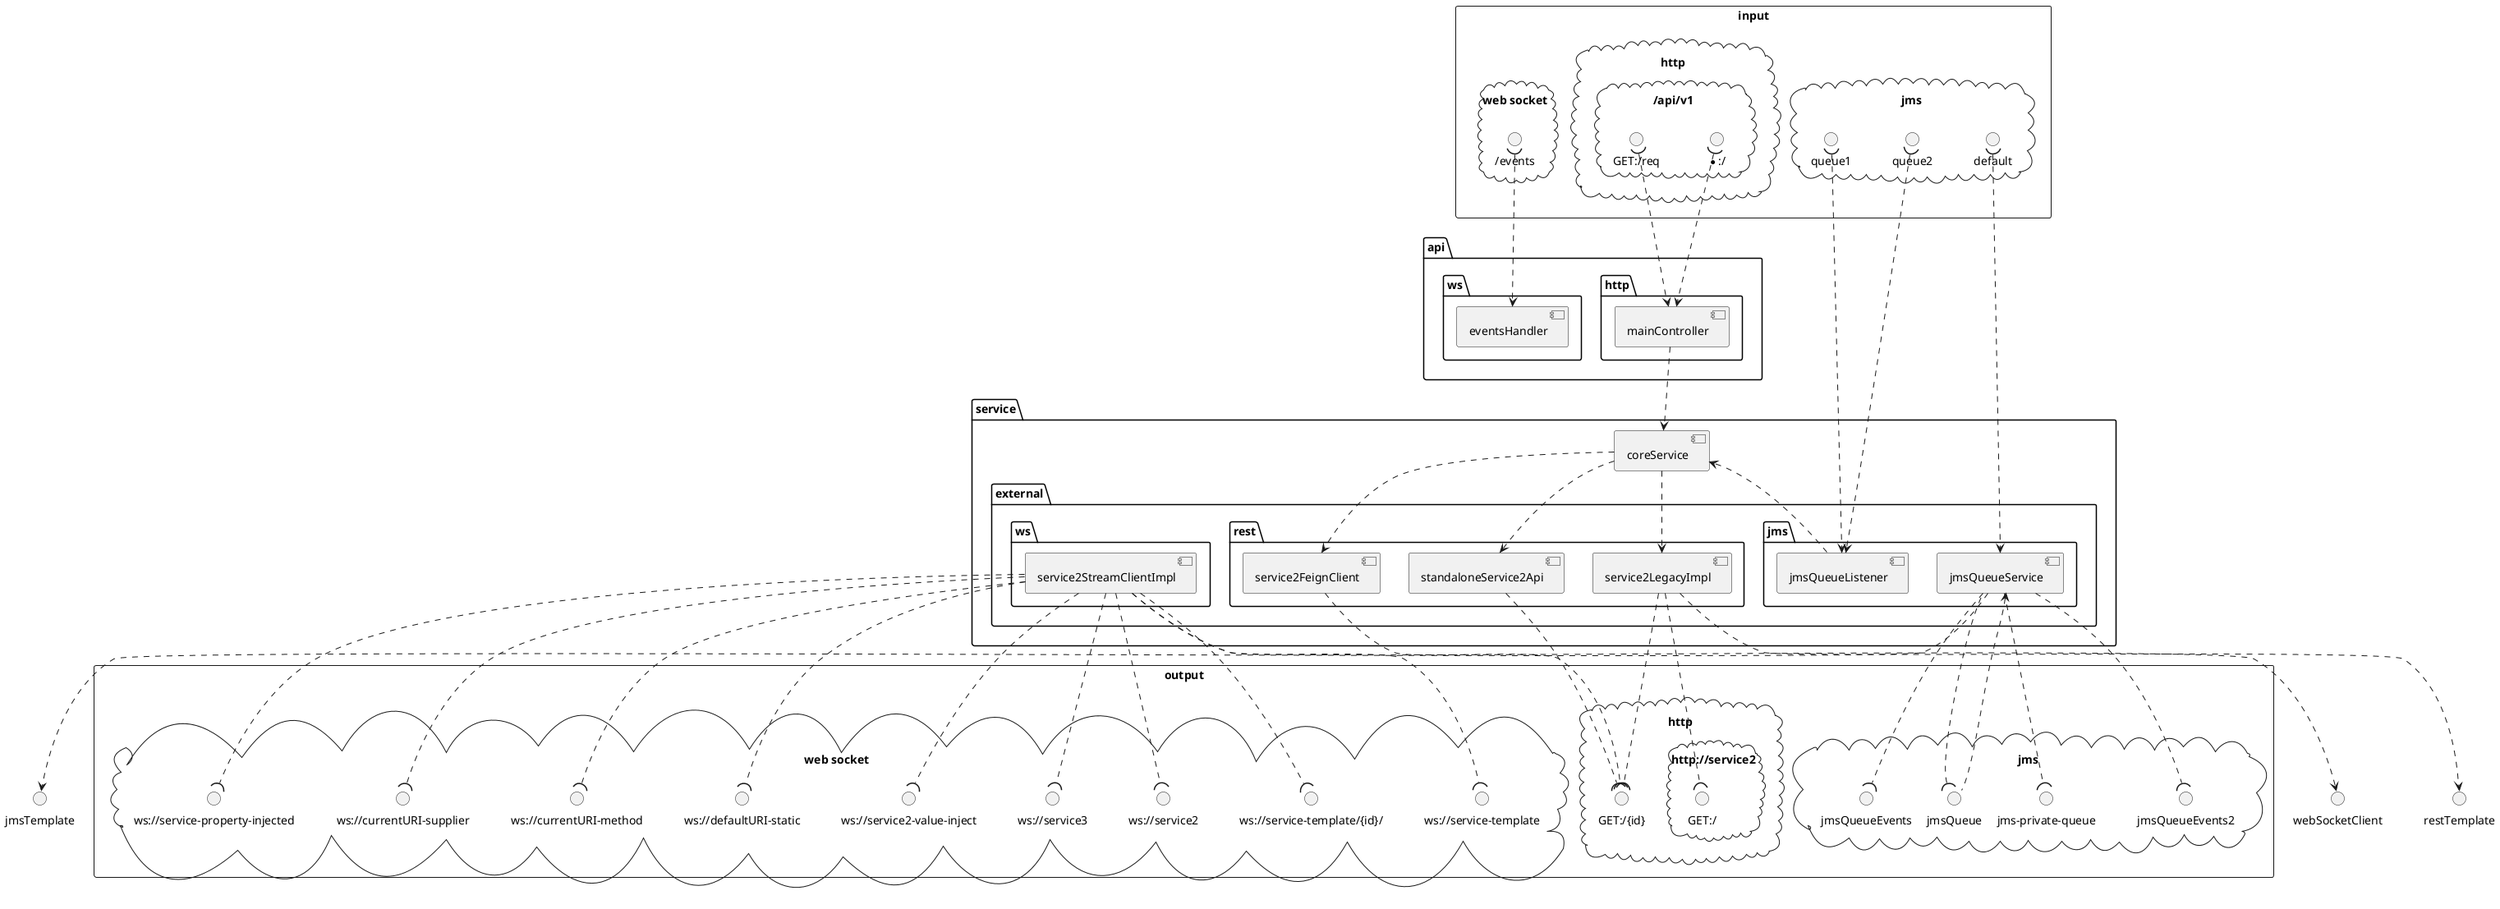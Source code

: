 @startuml
package "api" as api {
  package "http" as api.http {
    [mainController] as mainController
  }
  package "ws" as api.ws {
    [eventsHandler] as eventsHandler
  }
}
package "service" as service {
  [coreService] as coreService
  package "external" as service.external {
    package "jms" as service.external.jms {
      [jmsQueueListener] as jmsQueueListener
      [jmsQueueService] as jmsQueueService
    }
    package "rest" as service.external.rest {
      [service2LegacyImpl] as service2LegacyImpl
      [standaloneService2Api] as standaloneService2Api
      [service2FeignClient] as service2FeignClient
    }
    package "ws" as service.external.ws {
      [service2StreamClientImpl] as service2StreamClientImpl
    }
  }
}
mainController ..> coreService
coreService ..> service2FeignClient
coreService ..> service2LegacyImpl
coreService ..> standaloneService2Api
jmsQueueListener ..> coreService
jmsQueueService ..> jmsTemplate
service2LegacyImpl ..> restTemplate
service2StreamClientImpl ..> webSocketClient
rectangle "input" as input {
  cloud "http" as input.http {
    cloud "/api/v1" {
      interface "*:/" as in.http...
      in.http... )..> mainController
      interface "GET:/req" as in.http.GET..req
      in.http.GET..req )..> mainController
    }
  }
  cloud "web socket" as input.websocket {
    interface "/events" as in.ws..events
    in.ws..events )..> eventsHandler
  }
  cloud "jms" as input.jms {
    interface "queue1" as in.jms.queue1
    in.jms.queue1 )..> jmsQueueListener
    interface "queue2" as in.jms.queue2
    in.jms.queue2 )..> jmsQueueListener
    interface "default" as in.jms.default
    in.jms.default )..> jmsQueueService
  }
}
rectangle "output" as output {
  cloud "http" as output.http {
    interface "GET:/{id}" as out.http.GET..id
    standaloneService2Api ..( out.http.GET..id
    service2FeignClient ..( out.http.GET..id
    cloud "http://service2" {
      interface "GET:/" as out.http.GET..
      service2LegacyImpl ..( out.http.GET..
      service2LegacyImpl ..( out.http.GET..id
    }
  }
  cloud "web socket" as output.websocket {
    interface "ws://service-template" as out.ws.ws...service.template
    service2StreamClientImpl ..( out.ws.ws...service.template
    interface "ws://service-template/{id}/" as out.ws.ws...service.template.id.
    service2StreamClientImpl ..( out.ws.ws...service.template.id.
    interface "ws://service2" as out.ws.ws...service2
    service2StreamClientImpl ..( out.ws.ws...service2
    interface "ws://service3" as out.ws.ws...service3
    service2StreamClientImpl ..( out.ws.ws...service3
    interface "ws://service2-value-inject" as out.ws.ws...service2.value.inject
    service2StreamClientImpl ..( out.ws.ws...service2.value.inject
    interface "ws://defaultURI-static" as out.ws.ws...defaultURI.static
    service2StreamClientImpl ..( out.ws.ws...defaultURI.static
    interface "ws://currentURI-method" as out.ws.ws...currentURI.method
    service2StreamClientImpl ..( out.ws.ws...currentURI.method
    interface "ws://currentURI-supplier" as out.ws.ws...currentURI.supplier
    service2StreamClientImpl ..( out.ws.ws...currentURI.supplier
    interface "ws://service-property-injected" as out.ws.ws...service.property.injected
    service2StreamClientImpl ..( out.ws.ws...service.property.injected
  }
  cloud "jms" as output.jms {
    interface "jmsQueue" as outIn.jms.jmsQueue
    outIn.jms.jmsQueue ).. jmsQueueService
    jmsQueueService <.. outIn.jms.jmsQueue
    interface "jmsQueueEvents" as out.jms.jmsQueueEvents
    jmsQueueService ..( out.jms.jmsQueueEvents
    interface "jmsQueueEvents2" as out.jms.jmsQueueEvents2
    jmsQueueService ..( out.jms.jmsQueueEvents2
    interface "jms-private-queue" as out.jms.jms.private.queue
    jmsQueueService ..( out.jms.jms.private.queue
  }
}
@enduml
